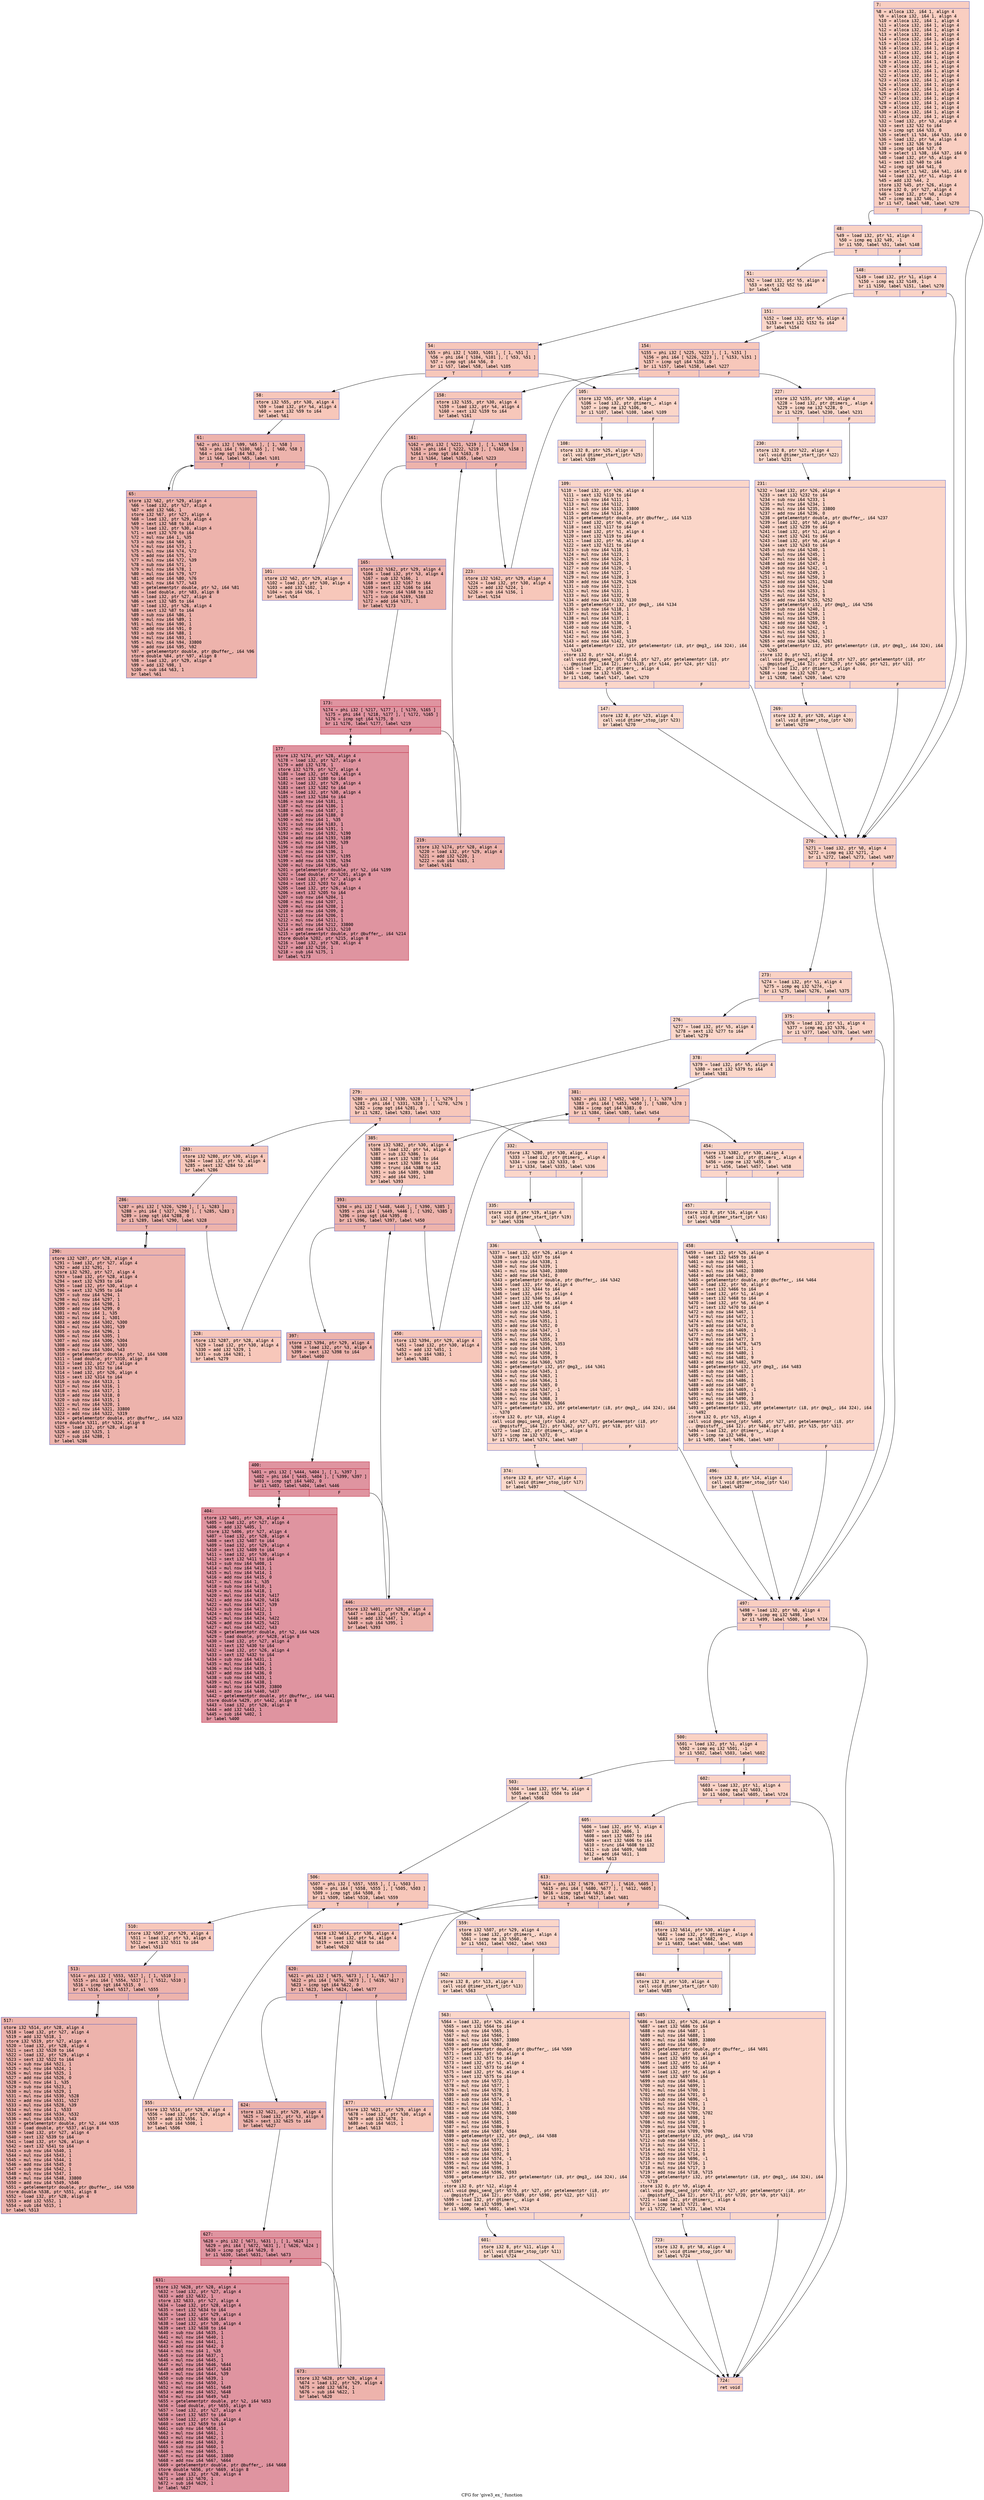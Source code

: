 digraph "CFG for 'give3_ex_' function" {
	label="CFG for 'give3_ex_' function";

	Node0x559626d701a0 [shape=record,color="#3d50c3ff", style=filled, fillcolor="#f2907270" fontname="Courier",label="{7:\l|  %8 = alloca i32, i64 1, align 4\l  %9 = alloca i32, i64 1, align 4\l  %10 = alloca i32, i64 1, align 4\l  %11 = alloca i32, i64 1, align 4\l  %12 = alloca i32, i64 1, align 4\l  %13 = alloca i32, i64 1, align 4\l  %14 = alloca i32, i64 1, align 4\l  %15 = alloca i32, i64 1, align 4\l  %16 = alloca i32, i64 1, align 4\l  %17 = alloca i32, i64 1, align 4\l  %18 = alloca i32, i64 1, align 4\l  %19 = alloca i32, i64 1, align 4\l  %20 = alloca i32, i64 1, align 4\l  %21 = alloca i32, i64 1, align 4\l  %22 = alloca i32, i64 1, align 4\l  %23 = alloca i32, i64 1, align 4\l  %24 = alloca i32, i64 1, align 4\l  %25 = alloca i32, i64 1, align 4\l  %26 = alloca i32, i64 1, align 4\l  %27 = alloca i32, i64 1, align 4\l  %28 = alloca i32, i64 1, align 4\l  %29 = alloca i32, i64 1, align 4\l  %30 = alloca i32, i64 1, align 4\l  %31 = alloca i32, i64 1, align 4\l  %32 = load i32, ptr %3, align 4\l  %33 = sext i32 %32 to i64\l  %34 = icmp sgt i64 %33, 0\l  %35 = select i1 %34, i64 %33, i64 0\l  %36 = load i32, ptr %4, align 4\l  %37 = sext i32 %36 to i64\l  %38 = icmp sgt i64 %37, 0\l  %39 = select i1 %38, i64 %37, i64 0\l  %40 = load i32, ptr %5, align 4\l  %41 = sext i32 %40 to i64\l  %42 = icmp sgt i64 %41, 0\l  %43 = select i1 %42, i64 %41, i64 0\l  %44 = load i32, ptr %1, align 4\l  %45 = add i32 %44, 2\l  store i32 %45, ptr %26, align 4\l  store i32 0, ptr %27, align 4\l  %46 = load i32, ptr %0, align 4\l  %47 = icmp eq i32 %46, 1\l  br i1 %47, label %48, label %270\l|{<s0>T|<s1>F}}"];
	Node0x559626d701a0:s0 -> Node0x559626d72170[tooltip="7 -> 48\nProbability 50.00%" ];
	Node0x559626d701a0:s1 -> Node0x559626d721c0[tooltip="7 -> 270\nProbability 50.00%" ];
	Node0x559626d72170 [shape=record,color="#3d50c3ff", style=filled, fillcolor="#f4987a70" fontname="Courier",label="{48:\l|  %49 = load i32, ptr %1, align 4\l  %50 = icmp eq i32 %49, -1\l  br i1 %50, label %51, label %148\l|{<s0>T|<s1>F}}"];
	Node0x559626d72170:s0 -> Node0x559626d723d0[tooltip="48 -> 51\nProbability 37.50%" ];
	Node0x559626d72170:s1 -> Node0x559626d72420[tooltip="48 -> 148\nProbability 62.50%" ];
	Node0x559626d723d0 [shape=record,color="#3d50c3ff", style=filled, fillcolor="#f6a38570" fontname="Courier",label="{51:\l|  %52 = load i32, ptr %5, align 4\l  %53 = sext i32 %52 to i64\l  br label %54\l}"];
	Node0x559626d723d0 -> Node0x559626d72610[tooltip="51 -> 54\nProbability 100.00%" ];
	Node0x559626d72610 [shape=record,color="#3d50c3ff", style=filled, fillcolor="#ec7f6370" fontname="Courier",label="{54:\l|  %55 = phi i32 [ %103, %101 ], [ 1, %51 ]\l  %56 = phi i64 [ %104, %101 ], [ %53, %51 ]\l  %57 = icmp sgt i64 %56, 0\l  br i1 %57, label %58, label %105\l|{<s0>T|<s1>F}}"];
	Node0x559626d72610:s0 -> Node0x559626d728d0[tooltip="54 -> 58\nProbability 96.88%" ];
	Node0x559626d72610:s1 -> Node0x559626d72920[tooltip="54 -> 105\nProbability 3.12%" ];
	Node0x559626d728d0 [shape=record,color="#3d50c3ff", style=filled, fillcolor="#ec7f6370" fontname="Courier",label="{58:\l|  store i32 %55, ptr %30, align 4\l  %59 = load i32, ptr %4, align 4\l  %60 = sext i32 %59 to i64\l  br label %61\l}"];
	Node0x559626d728d0 -> Node0x559626d72bb0[tooltip="58 -> 61\nProbability 100.00%" ];
	Node0x559626d72bb0 [shape=record,color="#3d50c3ff", style=filled, fillcolor="#d6524470" fontname="Courier",label="{61:\l|  %62 = phi i32 [ %99, %65 ], [ 1, %58 ]\l  %63 = phi i64 [ %100, %65 ], [ %60, %58 ]\l  %64 = icmp sgt i64 %63, 0\l  br i1 %64, label %65, label %101\l|{<s0>T|<s1>F}}"];
	Node0x559626d72bb0:s0 -> Node0x559626d72c70[tooltip="61 -> 65\nProbability 96.88%" ];
	Node0x559626d72bb0:s1 -> Node0x559626d726d0[tooltip="61 -> 101\nProbability 3.12%" ];
	Node0x559626d72c70 [shape=record,color="#3d50c3ff", style=filled, fillcolor="#d6524470" fontname="Courier",label="{65:\l|  store i32 %62, ptr %29, align 4\l  %66 = load i32, ptr %27, align 4\l  %67 = add i32 %66, 1\l  store i32 %67, ptr %27, align 4\l  %68 = load i32, ptr %29, align 4\l  %69 = sext i32 %68 to i64\l  %70 = load i32, ptr %30, align 4\l  %71 = sext i32 %70 to i64\l  %72 = mul nsw i64 1, %35\l  %73 = sub nsw i64 %69, 1\l  %74 = mul nsw i64 %73, 1\l  %75 = mul nsw i64 %74, %72\l  %76 = add nsw i64 %75, 1\l  %77 = mul nsw i64 %72, %39\l  %78 = sub nsw i64 %71, 1\l  %79 = mul nsw i64 %78, 1\l  %80 = mul nsw i64 %79, %77\l  %81 = add nsw i64 %80, %76\l  %82 = mul nsw i64 %77, %43\l  %83 = getelementptr double, ptr %2, i64 %81\l  %84 = load double, ptr %83, align 8\l  %85 = load i32, ptr %27, align 4\l  %86 = sext i32 %85 to i64\l  %87 = load i32, ptr %26, align 4\l  %88 = sext i32 %87 to i64\l  %89 = sub nsw i64 %86, 1\l  %90 = mul nsw i64 %89, 1\l  %91 = mul nsw i64 %90, 1\l  %92 = add nsw i64 %91, 0\l  %93 = sub nsw i64 %88, 1\l  %94 = mul nsw i64 %93, 1\l  %95 = mul nsw i64 %94, 33800\l  %96 = add nsw i64 %95, %92\l  %97 = getelementptr double, ptr @buffer_, i64 %96\l  store double %84, ptr %97, align 8\l  %98 = load i32, ptr %29, align 4\l  %99 = add i32 %98, 1\l  %100 = sub i64 %63, 1\l  br label %61\l}"];
	Node0x559626d72c70 -> Node0x559626d72bb0[tooltip="65 -> 61\nProbability 100.00%" ];
	Node0x559626d726d0 [shape=record,color="#3d50c3ff", style=filled, fillcolor="#ec7f6370" fontname="Courier",label="{101:\l|  store i32 %62, ptr %29, align 4\l  %102 = load i32, ptr %30, align 4\l  %103 = add i32 %102, 1\l  %104 = sub i64 %56, 1\l  br label %54\l}"];
	Node0x559626d726d0 -> Node0x559626d72610[tooltip="101 -> 54\nProbability 100.00%" ];
	Node0x559626d72920 [shape=record,color="#3d50c3ff", style=filled, fillcolor="#f6a38570" fontname="Courier",label="{105:\l|  store i32 %55, ptr %30, align 4\l  %106 = load i32, ptr @timers_, align 4\l  %107 = icmp ne i32 %106, 0\l  br i1 %107, label %108, label %109\l|{<s0>T|<s1>F}}"];
	Node0x559626d72920:s0 -> Node0x559626d72110[tooltip="105 -> 108\nProbability 62.50%" ];
	Node0x559626d72920:s1 -> Node0x559626d75880[tooltip="105 -> 109\nProbability 37.50%" ];
	Node0x559626d72110 [shape=record,color="#3d50c3ff", style=filled, fillcolor="#f7a88970" fontname="Courier",label="{108:\l|  store i32 8, ptr %25, align 4\l  call void @timer_start_(ptr %25)\l  br label %109\l}"];
	Node0x559626d72110 -> Node0x559626d75880[tooltip="108 -> 109\nProbability 100.00%" ];
	Node0x559626d75880 [shape=record,color="#3d50c3ff", style=filled, fillcolor="#f6a38570" fontname="Courier",label="{109:\l|  %110 = load i32, ptr %26, align 4\l  %111 = sext i32 %110 to i64\l  %112 = sub nsw i64 %111, 1\l  %113 = mul nsw i64 %112, 1\l  %114 = mul nsw i64 %113, 33800\l  %115 = add nsw i64 %114, 0\l  %116 = getelementptr double, ptr @buffer_, i64 %115\l  %117 = load i32, ptr %0, align 4\l  %118 = sext i32 %117 to i64\l  %119 = load i32, ptr %1, align 4\l  %120 = sext i32 %119 to i64\l  %121 = load i32, ptr %6, align 4\l  %122 = sext i32 %121 to i64\l  %123 = sub nsw i64 %118, 1\l  %124 = mul nsw i64 %123, 1\l  %125 = mul nsw i64 %124, 1\l  %126 = add nsw i64 %125, 0\l  %127 = sub nsw i64 %120, -1\l  %128 = mul nsw i64 %127, 1\l  %129 = mul nsw i64 %128, 3\l  %130 = add nsw i64 %129, %126\l  %131 = sub nsw i64 %122, 1\l  %132 = mul nsw i64 %131, 1\l  %133 = mul nsw i64 %132, 9\l  %134 = add nsw i64 %133, %130\l  %135 = getelementptr i32, ptr @mg3_, i64 %134\l  %136 = sub nsw i64 %118, 1\l  %137 = mul nsw i64 %136, 1\l  %138 = mul nsw i64 %137, 1\l  %139 = add nsw i64 %138, 0\l  %140 = sub nsw i64 %120, -1\l  %141 = mul nsw i64 %140, 1\l  %142 = mul nsw i64 %141, 3\l  %143 = add nsw i64 %142, %139\l  %144 = getelementptr i32, ptr getelementptr (i8, ptr @mg3_, i64 324), i64\l... %143\l  store i32 0, ptr %24, align 4\l  call void @mpi_send_(ptr %116, ptr %27, ptr getelementptr (i8, ptr\l... @mpistuff_, i64 12), ptr %135, ptr %144, ptr %24, ptr %31)\l  %145 = load i32, ptr @timers_, align 4\l  %146 = icmp ne i32 %145, 0\l  br i1 %146, label %147, label %270\l|{<s0>T|<s1>F}}"];
	Node0x559626d75880:s0 -> Node0x559626d77200[tooltip="109 -> 147\nProbability 62.50%" ];
	Node0x559626d75880:s1 -> Node0x559626d721c0[tooltip="109 -> 270\nProbability 37.50%" ];
	Node0x559626d77200 [shape=record,color="#3d50c3ff", style=filled, fillcolor="#f7a88970" fontname="Courier",label="{147:\l|  store i32 8, ptr %23, align 4\l  call void @timer_stop_(ptr %23)\l  br label %270\l}"];
	Node0x559626d77200 -> Node0x559626d721c0[tooltip="147 -> 270\nProbability 100.00%" ];
	Node0x559626d72420 [shape=record,color="#3d50c3ff", style=filled, fillcolor="#f59c7d70" fontname="Courier",label="{148:\l|  %149 = load i32, ptr %1, align 4\l  %150 = icmp eq i32 %149, 1\l  br i1 %150, label %151, label %270\l|{<s0>T|<s1>F}}"];
	Node0x559626d72420:s0 -> Node0x559626d77610[tooltip="148 -> 151\nProbability 50.00%" ];
	Node0x559626d72420:s1 -> Node0x559626d721c0[tooltip="148 -> 270\nProbability 50.00%" ];
	Node0x559626d77610 [shape=record,color="#3d50c3ff", style=filled, fillcolor="#f6a38570" fontname="Courier",label="{151:\l|  %152 = load i32, ptr %5, align 4\l  %153 = sext i32 %152 to i64\l  br label %154\l}"];
	Node0x559626d77610 -> Node0x559626d77800[tooltip="151 -> 154\nProbability 100.00%" ];
	Node0x559626d77800 [shape=record,color="#3d50c3ff", style=filled, fillcolor="#ec7f6370" fontname="Courier",label="{154:\l|  %155 = phi i32 [ %225, %223 ], [ 1, %151 ]\l  %156 = phi i64 [ %226, %223 ], [ %153, %151 ]\l  %157 = icmp sgt i64 %156, 0\l  br i1 %157, label %158, label %227\l|{<s0>T|<s1>F}}"];
	Node0x559626d77800:s0 -> Node0x559626d77b20[tooltip="154 -> 158\nProbability 96.88%" ];
	Node0x559626d77800:s1 -> Node0x559626d77b70[tooltip="154 -> 227\nProbability 3.12%" ];
	Node0x559626d77b20 [shape=record,color="#3d50c3ff", style=filled, fillcolor="#ec7f6370" fontname="Courier",label="{158:\l|  store i32 %155, ptr %30, align 4\l  %159 = load i32, ptr %4, align 4\l  %160 = sext i32 %159 to i64\l  br label %161\l}"];
	Node0x559626d77b20 -> Node0x559626d77e00[tooltip="158 -> 161\nProbability 100.00%" ];
	Node0x559626d77e00 [shape=record,color="#3d50c3ff", style=filled, fillcolor="#d6524470" fontname="Courier",label="{161:\l|  %162 = phi i32 [ %221, %219 ], [ 1, %158 ]\l  %163 = phi i64 [ %222, %219 ], [ %160, %158 ]\l  %164 = icmp sgt i64 %163, 0\l  br i1 %164, label %165, label %223\l|{<s0>T|<s1>F}}"];
	Node0x559626d77e00:s0 -> Node0x559626d78120[tooltip="161 -> 165\nProbability 96.88%" ];
	Node0x559626d77e00:s1 -> Node0x559626d778c0[tooltip="161 -> 223\nProbability 3.12%" ];
	Node0x559626d78120 [shape=record,color="#3d50c3ff", style=filled, fillcolor="#d6524470" fontname="Courier",label="{165:\l|  store i32 %162, ptr %29, align 4\l  %166 = load i32, ptr %3, align 4\l  %167 = sub i32 %166, 1\l  %168 = sext i32 %167 to i64\l  %169 = sext i32 %166 to i64\l  %170 = trunc i64 %168 to i32\l  %171 = sub i64 %169, %168\l  %172 = add i64 %171, 1\l  br label %173\l}"];
	Node0x559626d78120 -> Node0x559626d78640[tooltip="165 -> 173\nProbability 100.00%" ];
	Node0x559626d78640 [shape=record,color="#b70d28ff", style=filled, fillcolor="#b70d2870" fontname="Courier",label="{173:\l|  %174 = phi i32 [ %217, %177 ], [ %170, %165 ]\l  %175 = phi i64 [ %218, %177 ], [ %172, %165 ]\l  %176 = icmp sgt i64 %175, 0\l  br i1 %176, label %177, label %219\l|{<s0>T|<s1>F}}"];
	Node0x559626d78640:s0 -> Node0x559626d78730[tooltip="173 -> 177\nProbability 96.88%" ];
	Node0x559626d78640:s1 -> Node0x559626d77ec0[tooltip="173 -> 219\nProbability 3.12%" ];
	Node0x559626d78730 [shape=record,color="#b70d28ff", style=filled, fillcolor="#b70d2870" fontname="Courier",label="{177:\l|  store i32 %174, ptr %28, align 4\l  %178 = load i32, ptr %27, align 4\l  %179 = add i32 %178, 1\l  store i32 %179, ptr %27, align 4\l  %180 = load i32, ptr %28, align 4\l  %181 = sext i32 %180 to i64\l  %182 = load i32, ptr %29, align 4\l  %183 = sext i32 %182 to i64\l  %184 = load i32, ptr %30, align 4\l  %185 = sext i32 %184 to i64\l  %186 = sub nsw i64 %181, 1\l  %187 = mul nsw i64 %186, 1\l  %188 = mul nsw i64 %187, 1\l  %189 = add nsw i64 %188, 0\l  %190 = mul nsw i64 1, %35\l  %191 = sub nsw i64 %183, 1\l  %192 = mul nsw i64 %191, 1\l  %193 = mul nsw i64 %192, %190\l  %194 = add nsw i64 %193, %189\l  %195 = mul nsw i64 %190, %39\l  %196 = sub nsw i64 %185, 1\l  %197 = mul nsw i64 %196, 1\l  %198 = mul nsw i64 %197, %195\l  %199 = add nsw i64 %198, %194\l  %200 = mul nsw i64 %195, %43\l  %201 = getelementptr double, ptr %2, i64 %199\l  %202 = load double, ptr %201, align 8\l  %203 = load i32, ptr %27, align 4\l  %204 = sext i32 %203 to i64\l  %205 = load i32, ptr %26, align 4\l  %206 = sext i32 %205 to i64\l  %207 = sub nsw i64 %204, 1\l  %208 = mul nsw i64 %207, 1\l  %209 = mul nsw i64 %208, 1\l  %210 = add nsw i64 %209, 0\l  %211 = sub nsw i64 %206, 1\l  %212 = mul nsw i64 %211, 1\l  %213 = mul nsw i64 %212, 33800\l  %214 = add nsw i64 %213, %210\l  %215 = getelementptr double, ptr @buffer_, i64 %214\l  store double %202, ptr %215, align 8\l  %216 = load i32, ptr %28, align 4\l  %217 = add i32 %216, 1\l  %218 = sub i64 %175, 1\l  br label %173\l}"];
	Node0x559626d78730 -> Node0x559626d78640[tooltip="177 -> 173\nProbability 100.00%" ];
	Node0x559626d77ec0 [shape=record,color="#3d50c3ff", style=filled, fillcolor="#d6524470" fontname="Courier",label="{219:\l|  store i32 %174, ptr %28, align 4\l  %220 = load i32, ptr %29, align 4\l  %221 = add i32 %220, 1\l  %222 = sub i64 %163, 1\l  br label %161\l}"];
	Node0x559626d77ec0 -> Node0x559626d77e00[tooltip="219 -> 161\nProbability 100.00%" ];
	Node0x559626d778c0 [shape=record,color="#3d50c3ff", style=filled, fillcolor="#ec7f6370" fontname="Courier",label="{223:\l|  store i32 %162, ptr %29, align 4\l  %224 = load i32, ptr %30, align 4\l  %225 = add i32 %224, 1\l  %226 = sub i64 %156, 1\l  br label %154\l}"];
	Node0x559626d778c0 -> Node0x559626d77800[tooltip="223 -> 154\nProbability 100.00%" ];
	Node0x559626d77b70 [shape=record,color="#3d50c3ff", style=filled, fillcolor="#f6a38570" fontname="Courier",label="{227:\l|  store i32 %155, ptr %30, align 4\l  %228 = load i32, ptr @timers_, align 4\l  %229 = icmp ne i32 %228, 0\l  br i1 %229, label %230, label %231\l|{<s0>T|<s1>F}}"];
	Node0x559626d77b70:s0 -> Node0x559626d7ba10[tooltip="227 -> 230\nProbability 62.50%" ];
	Node0x559626d77b70:s1 -> Node0x559626d7ba60[tooltip="227 -> 231\nProbability 37.50%" ];
	Node0x559626d7ba10 [shape=record,color="#3d50c3ff", style=filled, fillcolor="#f7ac8e70" fontname="Courier",label="{230:\l|  store i32 8, ptr %22, align 4\l  call void @timer_start_(ptr %22)\l  br label %231\l}"];
	Node0x559626d7ba10 -> Node0x559626d7ba60[tooltip="230 -> 231\nProbability 100.00%" ];
	Node0x559626d7ba60 [shape=record,color="#3d50c3ff", style=filled, fillcolor="#f6a38570" fontname="Courier",label="{231:\l|  %232 = load i32, ptr %26, align 4\l  %233 = sext i32 %232 to i64\l  %234 = sub nsw i64 %233, 1\l  %235 = mul nsw i64 %234, 1\l  %236 = mul nsw i64 %235, 33800\l  %237 = add nsw i64 %236, 0\l  %238 = getelementptr double, ptr @buffer_, i64 %237\l  %239 = load i32, ptr %0, align 4\l  %240 = sext i32 %239 to i64\l  %241 = load i32, ptr %1, align 4\l  %242 = sext i32 %241 to i64\l  %243 = load i32, ptr %6, align 4\l  %244 = sext i32 %243 to i64\l  %245 = sub nsw i64 %240, 1\l  %246 = mul nsw i64 %245, 1\l  %247 = mul nsw i64 %246, 1\l  %248 = add nsw i64 %247, 0\l  %249 = sub nsw i64 %242, -1\l  %250 = mul nsw i64 %249, 1\l  %251 = mul nsw i64 %250, 3\l  %252 = add nsw i64 %251, %248\l  %253 = sub nsw i64 %244, 1\l  %254 = mul nsw i64 %253, 1\l  %255 = mul nsw i64 %254, 9\l  %256 = add nsw i64 %255, %252\l  %257 = getelementptr i32, ptr @mg3_, i64 %256\l  %258 = sub nsw i64 %240, 1\l  %259 = mul nsw i64 %258, 1\l  %260 = mul nsw i64 %259, 1\l  %261 = add nsw i64 %260, 0\l  %262 = sub nsw i64 %242, -1\l  %263 = mul nsw i64 %262, 1\l  %264 = mul nsw i64 %263, 3\l  %265 = add nsw i64 %264, %261\l  %266 = getelementptr i32, ptr getelementptr (i8, ptr @mg3_, i64 324), i64\l... %265\l  store i32 0, ptr %21, align 4\l  call void @mpi_send_(ptr %238, ptr %27, ptr getelementptr (i8, ptr\l... @mpistuff_, i64 12), ptr %257, ptr %266, ptr %21, ptr %31)\l  %267 = load i32, ptr @timers_, align 4\l  %268 = icmp ne i32 %267, 0\l  br i1 %268, label %269, label %270\l|{<s0>T|<s1>F}}"];
	Node0x559626d7ba60:s0 -> Node0x559626d7d3e0[tooltip="231 -> 269\nProbability 62.50%" ];
	Node0x559626d7ba60:s1 -> Node0x559626d721c0[tooltip="231 -> 270\nProbability 37.50%" ];
	Node0x559626d7d3e0 [shape=record,color="#3d50c3ff", style=filled, fillcolor="#f7ac8e70" fontname="Courier",label="{269:\l|  store i32 8, ptr %20, align 4\l  call void @timer_stop_(ptr %20)\l  br label %270\l}"];
	Node0x559626d7d3e0 -> Node0x559626d721c0[tooltip="269 -> 270\nProbability 100.00%" ];
	Node0x559626d721c0 [shape=record,color="#3d50c3ff", style=filled, fillcolor="#f2907270" fontname="Courier",label="{270:\l|  %271 = load i32, ptr %0, align 4\l  %272 = icmp eq i32 %271, 2\l  br i1 %272, label %273, label %497\l|{<s0>T|<s1>F}}"];
	Node0x559626d721c0:s0 -> Node0x559626d7d7f0[tooltip="270 -> 273\nProbability 50.00%" ];
	Node0x559626d721c0:s1 -> Node0x559626d7d840[tooltip="270 -> 497\nProbability 50.00%" ];
	Node0x559626d7d7f0 [shape=record,color="#3d50c3ff", style=filled, fillcolor="#f4987a70" fontname="Courier",label="{273:\l|  %274 = load i32, ptr %1, align 4\l  %275 = icmp eq i32 %274, -1\l  br i1 %275, label %276, label %375\l|{<s0>T|<s1>F}}"];
	Node0x559626d7d7f0:s0 -> Node0x559626d7da50[tooltip="273 -> 276\nProbability 37.50%" ];
	Node0x559626d7d7f0:s1 -> Node0x559626d7daa0[tooltip="273 -> 375\nProbability 62.50%" ];
	Node0x559626d7da50 [shape=record,color="#3d50c3ff", style=filled, fillcolor="#f6a38570" fontname="Courier",label="{276:\l|  %277 = load i32, ptr %5, align 4\l  %278 = sext i32 %277 to i64\l  br label %279\l}"];
	Node0x559626d7da50 -> Node0x559626d7dc90[tooltip="276 -> 279\nProbability 100.00%" ];
	Node0x559626d7dc90 [shape=record,color="#3d50c3ff", style=filled, fillcolor="#ec7f6370" fontname="Courier",label="{279:\l|  %280 = phi i32 [ %330, %328 ], [ 1, %276 ]\l  %281 = phi i64 [ %331, %328 ], [ %278, %276 ]\l  %282 = icmp sgt i64 %281, 0\l  br i1 %282, label %283, label %332\l|{<s0>T|<s1>F}}"];
	Node0x559626d7dc90:s0 -> Node0x559626d7dfb0[tooltip="279 -> 283\nProbability 96.88%" ];
	Node0x559626d7dc90:s1 -> Node0x559626d7e000[tooltip="279 -> 332\nProbability 3.12%" ];
	Node0x559626d7dfb0 [shape=record,color="#3d50c3ff", style=filled, fillcolor="#ec7f6370" fontname="Courier",label="{283:\l|  store i32 %280, ptr %30, align 4\l  %284 = load i32, ptr %3, align 4\l  %285 = sext i32 %284 to i64\l  br label %286\l}"];
	Node0x559626d7dfb0 -> Node0x559626d7e290[tooltip="283 -> 286\nProbability 100.00%" ];
	Node0x559626d7e290 [shape=record,color="#3d50c3ff", style=filled, fillcolor="#d6524470" fontname="Courier",label="{286:\l|  %287 = phi i32 [ %326, %290 ], [ 1, %283 ]\l  %288 = phi i64 [ %327, %290 ], [ %285, %283 ]\l  %289 = icmp sgt i64 %288, 0\l  br i1 %289, label %290, label %328\l|{<s0>T|<s1>F}}"];
	Node0x559626d7e290:s0 -> Node0x559626d7e350[tooltip="286 -> 290\nProbability 96.88%" ];
	Node0x559626d7e290:s1 -> Node0x559626d7dd50[tooltip="286 -> 328\nProbability 3.12%" ];
	Node0x559626d7e350 [shape=record,color="#3d50c3ff", style=filled, fillcolor="#d6524470" fontname="Courier",label="{290:\l|  store i32 %287, ptr %28, align 4\l  %291 = load i32, ptr %27, align 4\l  %292 = add i32 %291, 1\l  store i32 %292, ptr %27, align 4\l  %293 = load i32, ptr %28, align 4\l  %294 = sext i32 %293 to i64\l  %295 = load i32, ptr %30, align 4\l  %296 = sext i32 %295 to i64\l  %297 = sub nsw i64 %294, 1\l  %298 = mul nsw i64 %297, 1\l  %299 = mul nsw i64 %298, 1\l  %300 = add nsw i64 %299, 0\l  %301 = mul nsw i64 1, %35\l  %302 = mul nsw i64 1, %301\l  %303 = add nsw i64 %302, %300\l  %304 = mul nsw i64 %301, %39\l  %305 = sub nsw i64 %296, 1\l  %306 = mul nsw i64 %305, 1\l  %307 = mul nsw i64 %306, %304\l  %308 = add nsw i64 %307, %303\l  %309 = mul nsw i64 %304, %43\l  %310 = getelementptr double, ptr %2, i64 %308\l  %311 = load double, ptr %310, align 8\l  %312 = load i32, ptr %27, align 4\l  %313 = sext i32 %312 to i64\l  %314 = load i32, ptr %26, align 4\l  %315 = sext i32 %314 to i64\l  %316 = sub nsw i64 %313, 1\l  %317 = mul nsw i64 %316, 1\l  %318 = mul nsw i64 %317, 1\l  %319 = add nsw i64 %318, 0\l  %320 = sub nsw i64 %315, 1\l  %321 = mul nsw i64 %320, 1\l  %322 = mul nsw i64 %321, 33800\l  %323 = add nsw i64 %322, %319\l  %324 = getelementptr double, ptr @buffer_, i64 %323\l  store double %311, ptr %324, align 8\l  %325 = load i32, ptr %28, align 4\l  %326 = add i32 %325, 1\l  %327 = sub i64 %288, 1\l  br label %286\l}"];
	Node0x559626d7e350 -> Node0x559626d7e290[tooltip="290 -> 286\nProbability 100.00%" ];
	Node0x559626d7dd50 [shape=record,color="#3d50c3ff", style=filled, fillcolor="#ec7f6370" fontname="Courier",label="{328:\l|  store i32 %287, ptr %28, align 4\l  %329 = load i32, ptr %30, align 4\l  %330 = add i32 %329, 1\l  %331 = sub i64 %281, 1\l  br label %279\l}"];
	Node0x559626d7dd50 -> Node0x559626d7dc90[tooltip="328 -> 279\nProbability 100.00%" ];
	Node0x559626d7e000 [shape=record,color="#3d50c3ff", style=filled, fillcolor="#f6a38570" fontname="Courier",label="{332:\l|  store i32 %280, ptr %30, align 4\l  %333 = load i32, ptr @timers_, align 4\l  %334 = icmp ne i32 %333, 0\l  br i1 %334, label %335, label %336\l|{<s0>T|<s1>F}}"];
	Node0x559626d7e000:s0 -> Node0x559626d80110[tooltip="332 -> 335\nProbability 62.50%" ];
	Node0x559626d7e000:s1 -> Node0x559626d80160[tooltip="332 -> 336\nProbability 37.50%" ];
	Node0x559626d80110 [shape=record,color="#3d50c3ff", style=filled, fillcolor="#f7a88970" fontname="Courier",label="{335:\l|  store i32 8, ptr %19, align 4\l  call void @timer_start_(ptr %19)\l  br label %336\l}"];
	Node0x559626d80110 -> Node0x559626d80160[tooltip="335 -> 336\nProbability 100.00%" ];
	Node0x559626d80160 [shape=record,color="#3d50c3ff", style=filled, fillcolor="#f6a38570" fontname="Courier",label="{336:\l|  %337 = load i32, ptr %26, align 4\l  %338 = sext i32 %337 to i64\l  %339 = sub nsw i64 %338, 1\l  %340 = mul nsw i64 %339, 1\l  %341 = mul nsw i64 %340, 33800\l  %342 = add nsw i64 %341, 0\l  %343 = getelementptr double, ptr @buffer_, i64 %342\l  %344 = load i32, ptr %0, align 4\l  %345 = sext i32 %344 to i64\l  %346 = load i32, ptr %1, align 4\l  %347 = sext i32 %346 to i64\l  %348 = load i32, ptr %6, align 4\l  %349 = sext i32 %348 to i64\l  %350 = sub nsw i64 %345, 1\l  %351 = mul nsw i64 %350, 1\l  %352 = mul nsw i64 %351, 1\l  %353 = add nsw i64 %352, 0\l  %354 = sub nsw i64 %347, -1\l  %355 = mul nsw i64 %354, 1\l  %356 = mul nsw i64 %355, 3\l  %357 = add nsw i64 %356, %353\l  %358 = sub nsw i64 %349, 1\l  %359 = mul nsw i64 %358, 1\l  %360 = mul nsw i64 %359, 9\l  %361 = add nsw i64 %360, %357\l  %362 = getelementptr i32, ptr @mg3_, i64 %361\l  %363 = sub nsw i64 %345, 1\l  %364 = mul nsw i64 %363, 1\l  %365 = mul nsw i64 %364, 1\l  %366 = add nsw i64 %365, 0\l  %367 = sub nsw i64 %347, -1\l  %368 = mul nsw i64 %367, 1\l  %369 = mul nsw i64 %368, 3\l  %370 = add nsw i64 %369, %366\l  %371 = getelementptr i32, ptr getelementptr (i8, ptr @mg3_, i64 324), i64\l... %370\l  store i32 0, ptr %18, align 4\l  call void @mpi_send_(ptr %343, ptr %27, ptr getelementptr (i8, ptr\l... @mpistuff_, i64 12), ptr %362, ptr %371, ptr %18, ptr %31)\l  %372 = load i32, ptr @timers_, align 4\l  %373 = icmp ne i32 %372, 0\l  br i1 %373, label %374, label %497\l|{<s0>T|<s1>F}}"];
	Node0x559626d80160:s0 -> Node0x559626d81ae0[tooltip="336 -> 374\nProbability 62.50%" ];
	Node0x559626d80160:s1 -> Node0x559626d7d840[tooltip="336 -> 497\nProbability 37.50%" ];
	Node0x559626d81ae0 [shape=record,color="#3d50c3ff", style=filled, fillcolor="#f7a88970" fontname="Courier",label="{374:\l|  store i32 8, ptr %17, align 4\l  call void @timer_stop_(ptr %17)\l  br label %497\l}"];
	Node0x559626d81ae0 -> Node0x559626d7d840[tooltip="374 -> 497\nProbability 100.00%" ];
	Node0x559626d7daa0 [shape=record,color="#3d50c3ff", style=filled, fillcolor="#f59c7d70" fontname="Courier",label="{375:\l|  %376 = load i32, ptr %1, align 4\l  %377 = icmp eq i32 %376, 1\l  br i1 %377, label %378, label %497\l|{<s0>T|<s1>F}}"];
	Node0x559626d7daa0:s0 -> Node0x559626d81ef0[tooltip="375 -> 378\nProbability 50.00%" ];
	Node0x559626d7daa0:s1 -> Node0x559626d7d840[tooltip="375 -> 497\nProbability 50.00%" ];
	Node0x559626d81ef0 [shape=record,color="#3d50c3ff", style=filled, fillcolor="#f6a38570" fontname="Courier",label="{378:\l|  %379 = load i32, ptr %5, align 4\l  %380 = sext i32 %379 to i64\l  br label %381\l}"];
	Node0x559626d81ef0 -> Node0x559626d820e0[tooltip="378 -> 381\nProbability 100.00%" ];
	Node0x559626d820e0 [shape=record,color="#3d50c3ff", style=filled, fillcolor="#ec7f6370" fontname="Courier",label="{381:\l|  %382 = phi i32 [ %452, %450 ], [ 1, %378 ]\l  %383 = phi i64 [ %453, %450 ], [ %380, %378 ]\l  %384 = icmp sgt i64 %383, 0\l  br i1 %384, label %385, label %454\l|{<s0>T|<s1>F}}"];
	Node0x559626d820e0:s0 -> Node0x559626d79380[tooltip="381 -> 385\nProbability 96.88%" ];
	Node0x559626d820e0:s1 -> Node0x559626d793d0[tooltip="381 -> 454\nProbability 3.12%" ];
	Node0x559626d79380 [shape=record,color="#3d50c3ff", style=filled, fillcolor="#ec7f6370" fontname="Courier",label="{385:\l|  store i32 %382, ptr %30, align 4\l  %386 = load i32, ptr %4, align 4\l  %387 = sub i32 %386, 1\l  %388 = sext i32 %387 to i64\l  %389 = sext i32 %386 to i64\l  %390 = trunc i64 %388 to i32\l  %391 = sub i64 %389, %388\l  %392 = add i64 %391, 1\l  br label %393\l}"];
	Node0x559626d79380 -> Node0x559626d798f0[tooltip="385 -> 393\nProbability 100.00%" ];
	Node0x559626d798f0 [shape=record,color="#3d50c3ff", style=filled, fillcolor="#d6524470" fontname="Courier",label="{393:\l|  %394 = phi i32 [ %448, %446 ], [ %390, %385 ]\l  %395 = phi i64 [ %449, %446 ], [ %392, %385 ]\l  %396 = icmp sgt i64 %395, 0\l  br i1 %396, label %397, label %450\l|{<s0>T|<s1>F}}"];
	Node0x559626d798f0:s0 -> Node0x559626d79c10[tooltip="393 -> 397\nProbability 96.88%" ];
	Node0x559626d798f0:s1 -> Node0x559626d821a0[tooltip="393 -> 450\nProbability 3.12%" ];
	Node0x559626d79c10 [shape=record,color="#3d50c3ff", style=filled, fillcolor="#d6524470" fontname="Courier",label="{397:\l|  store i32 %394, ptr %29, align 4\l  %398 = load i32, ptr %3, align 4\l  %399 = sext i32 %398 to i64\l  br label %400\l}"];
	Node0x559626d79c10 -> Node0x559626d79ea0[tooltip="397 -> 400\nProbability 100.00%" ];
	Node0x559626d79ea0 [shape=record,color="#b70d28ff", style=filled, fillcolor="#b70d2870" fontname="Courier",label="{400:\l|  %401 = phi i32 [ %444, %404 ], [ 1, %397 ]\l  %402 = phi i64 [ %445, %404 ], [ %399, %397 ]\l  %403 = icmp sgt i64 %402, 0\l  br i1 %403, label %404, label %446\l|{<s0>T|<s1>F}}"];
	Node0x559626d79ea0:s0 -> Node0x559626d79f60[tooltip="400 -> 404\nProbability 96.88%" ];
	Node0x559626d79ea0:s1 -> Node0x559626d799b0[tooltip="400 -> 446\nProbability 3.12%" ];
	Node0x559626d79f60 [shape=record,color="#b70d28ff", style=filled, fillcolor="#b70d2870" fontname="Courier",label="{404:\l|  store i32 %401, ptr %28, align 4\l  %405 = load i32, ptr %27, align 4\l  %406 = add i32 %405, 1\l  store i32 %406, ptr %27, align 4\l  %407 = load i32, ptr %28, align 4\l  %408 = sext i32 %407 to i64\l  %409 = load i32, ptr %29, align 4\l  %410 = sext i32 %409 to i64\l  %411 = load i32, ptr %30, align 4\l  %412 = sext i32 %411 to i64\l  %413 = sub nsw i64 %408, 1\l  %414 = mul nsw i64 %413, 1\l  %415 = mul nsw i64 %414, 1\l  %416 = add nsw i64 %415, 0\l  %417 = mul nsw i64 1, %35\l  %418 = sub nsw i64 %410, 1\l  %419 = mul nsw i64 %418, 1\l  %420 = mul nsw i64 %419, %417\l  %421 = add nsw i64 %420, %416\l  %422 = mul nsw i64 %417, %39\l  %423 = sub nsw i64 %412, 1\l  %424 = mul nsw i64 %423, 1\l  %425 = mul nsw i64 %424, %422\l  %426 = add nsw i64 %425, %421\l  %427 = mul nsw i64 %422, %43\l  %428 = getelementptr double, ptr %2, i64 %426\l  %429 = load double, ptr %428, align 8\l  %430 = load i32, ptr %27, align 4\l  %431 = sext i32 %430 to i64\l  %432 = load i32, ptr %26, align 4\l  %433 = sext i32 %432 to i64\l  %434 = sub nsw i64 %431, 1\l  %435 = mul nsw i64 %434, 1\l  %436 = mul nsw i64 %435, 1\l  %437 = add nsw i64 %436, 0\l  %438 = sub nsw i64 %433, 1\l  %439 = mul nsw i64 %438, 1\l  %440 = mul nsw i64 %439, 33800\l  %441 = add nsw i64 %440, %437\l  %442 = getelementptr double, ptr @buffer_, i64 %441\l  store double %429, ptr %442, align 8\l  %443 = load i32, ptr %28, align 4\l  %444 = add i32 %443, 1\l  %445 = sub i64 %402, 1\l  br label %400\l}"];
	Node0x559626d79f60 -> Node0x559626d79ea0[tooltip="404 -> 400\nProbability 100.00%" ];
	Node0x559626d799b0 [shape=record,color="#3d50c3ff", style=filled, fillcolor="#d6524470" fontname="Courier",label="{446:\l|  store i32 %401, ptr %28, align 4\l  %447 = load i32, ptr %29, align 4\l  %448 = add i32 %447, 1\l  %449 = sub i64 %395, 1\l  br label %393\l}"];
	Node0x559626d799b0 -> Node0x559626d798f0[tooltip="446 -> 393\nProbability 100.00%" ];
	Node0x559626d821a0 [shape=record,color="#3d50c3ff", style=filled, fillcolor="#ec7f6370" fontname="Courier",label="{450:\l|  store i32 %394, ptr %29, align 4\l  %451 = load i32, ptr %30, align 4\l  %452 = add i32 %451, 1\l  %453 = sub i64 %383, 1\l  br label %381\l}"];
	Node0x559626d821a0 -> Node0x559626d820e0[tooltip="450 -> 381\nProbability 100.00%" ];
	Node0x559626d793d0 [shape=record,color="#3d50c3ff", style=filled, fillcolor="#f6a38570" fontname="Courier",label="{454:\l|  store i32 %382, ptr %30, align 4\l  %455 = load i32, ptr @timers_, align 4\l  %456 = icmp ne i32 %455, 0\l  br i1 %456, label %457, label %458\l|{<s0>T|<s1>F}}"];
	Node0x559626d793d0:s0 -> Node0x559626d87260[tooltip="454 -> 457\nProbability 62.50%" ];
	Node0x559626d793d0:s1 -> Node0x559626d872b0[tooltip="454 -> 458\nProbability 37.50%" ];
	Node0x559626d87260 [shape=record,color="#3d50c3ff", style=filled, fillcolor="#f7ac8e70" fontname="Courier",label="{457:\l|  store i32 8, ptr %16, align 4\l  call void @timer_start_(ptr %16)\l  br label %458\l}"];
	Node0x559626d87260 -> Node0x559626d872b0[tooltip="457 -> 458\nProbability 100.00%" ];
	Node0x559626d872b0 [shape=record,color="#3d50c3ff", style=filled, fillcolor="#f6a38570" fontname="Courier",label="{458:\l|  %459 = load i32, ptr %26, align 4\l  %460 = sext i32 %459 to i64\l  %461 = sub nsw i64 %460, 1\l  %462 = mul nsw i64 %461, 1\l  %463 = mul nsw i64 %462, 33800\l  %464 = add nsw i64 %463, 0\l  %465 = getelementptr double, ptr @buffer_, i64 %464\l  %466 = load i32, ptr %0, align 4\l  %467 = sext i32 %466 to i64\l  %468 = load i32, ptr %1, align 4\l  %469 = sext i32 %468 to i64\l  %470 = load i32, ptr %6, align 4\l  %471 = sext i32 %470 to i64\l  %472 = sub nsw i64 %467, 1\l  %473 = mul nsw i64 %472, 1\l  %474 = mul nsw i64 %473, 1\l  %475 = add nsw i64 %474, 0\l  %476 = sub nsw i64 %469, -1\l  %477 = mul nsw i64 %476, 1\l  %478 = mul nsw i64 %477, 3\l  %479 = add nsw i64 %478, %475\l  %480 = sub nsw i64 %471, 1\l  %481 = mul nsw i64 %480, 1\l  %482 = mul nsw i64 %481, 9\l  %483 = add nsw i64 %482, %479\l  %484 = getelementptr i32, ptr @mg3_, i64 %483\l  %485 = sub nsw i64 %467, 1\l  %486 = mul nsw i64 %485, 1\l  %487 = mul nsw i64 %486, 1\l  %488 = add nsw i64 %487, 0\l  %489 = sub nsw i64 %469, -1\l  %490 = mul nsw i64 %489, 1\l  %491 = mul nsw i64 %490, 3\l  %492 = add nsw i64 %491, %488\l  %493 = getelementptr i32, ptr getelementptr (i8, ptr @mg3_, i64 324), i64\l... %492\l  store i32 0, ptr %15, align 4\l  call void @mpi_send_(ptr %465, ptr %27, ptr getelementptr (i8, ptr\l... @mpistuff_, i64 12), ptr %484, ptr %493, ptr %15, ptr %31)\l  %494 = load i32, ptr @timers_, align 4\l  %495 = icmp ne i32 %494, 0\l  br i1 %495, label %496, label %497\l|{<s0>T|<s1>F}}"];
	Node0x559626d872b0:s0 -> Node0x559626d88c30[tooltip="458 -> 496\nProbability 62.50%" ];
	Node0x559626d872b0:s1 -> Node0x559626d7d840[tooltip="458 -> 497\nProbability 37.50%" ];
	Node0x559626d88c30 [shape=record,color="#3d50c3ff", style=filled, fillcolor="#f7ac8e70" fontname="Courier",label="{496:\l|  store i32 8, ptr %14, align 4\l  call void @timer_stop_(ptr %14)\l  br label %497\l}"];
	Node0x559626d88c30 -> Node0x559626d7d840[tooltip="496 -> 497\nProbability 100.00%" ];
	Node0x559626d7d840 [shape=record,color="#3d50c3ff", style=filled, fillcolor="#f2907270" fontname="Courier",label="{497:\l|  %498 = load i32, ptr %0, align 4\l  %499 = icmp eq i32 %498, 3\l  br i1 %499, label %500, label %724\l|{<s0>T|<s1>F}}"];
	Node0x559626d7d840:s0 -> Node0x559626d89040[tooltip="497 -> 500\nProbability 50.00%" ];
	Node0x559626d7d840:s1 -> Node0x559626d89090[tooltip="497 -> 724\nProbability 50.00%" ];
	Node0x559626d89040 [shape=record,color="#3d50c3ff", style=filled, fillcolor="#f4987a70" fontname="Courier",label="{500:\l|  %501 = load i32, ptr %1, align 4\l  %502 = icmp eq i32 %501, -1\l  br i1 %502, label %503, label %602\l|{<s0>T|<s1>F}}"];
	Node0x559626d89040:s0 -> Node0x559626d892a0[tooltip="500 -> 503\nProbability 37.50%" ];
	Node0x559626d89040:s1 -> Node0x559626d892f0[tooltip="500 -> 602\nProbability 62.50%" ];
	Node0x559626d892a0 [shape=record,color="#3d50c3ff", style=filled, fillcolor="#f6a38570" fontname="Courier",label="{503:\l|  %504 = load i32, ptr %4, align 4\l  %505 = sext i32 %504 to i64\l  br label %506\l}"];
	Node0x559626d892a0 -> Node0x559626d894e0[tooltip="503 -> 506\nProbability 100.00%" ];
	Node0x559626d894e0 [shape=record,color="#3d50c3ff", style=filled, fillcolor="#ec7f6370" fontname="Courier",label="{506:\l|  %507 = phi i32 [ %557, %555 ], [ 1, %503 ]\l  %508 = phi i64 [ %558, %555 ], [ %505, %503 ]\l  %509 = icmp sgt i64 %508, 0\l  br i1 %509, label %510, label %559\l|{<s0>T|<s1>F}}"];
	Node0x559626d894e0:s0 -> Node0x559626d89800[tooltip="506 -> 510\nProbability 96.88%" ];
	Node0x559626d894e0:s1 -> Node0x559626d89850[tooltip="506 -> 559\nProbability 3.12%" ];
	Node0x559626d89800 [shape=record,color="#3d50c3ff", style=filled, fillcolor="#ec7f6370" fontname="Courier",label="{510:\l|  store i32 %507, ptr %29, align 4\l  %511 = load i32, ptr %3, align 4\l  %512 = sext i32 %511 to i64\l  br label %513\l}"];
	Node0x559626d89800 -> Node0x559626d89ae0[tooltip="510 -> 513\nProbability 100.00%" ];
	Node0x559626d89ae0 [shape=record,color="#3d50c3ff", style=filled, fillcolor="#d6524470" fontname="Courier",label="{513:\l|  %514 = phi i32 [ %553, %517 ], [ 1, %510 ]\l  %515 = phi i64 [ %554, %517 ], [ %512, %510 ]\l  %516 = icmp sgt i64 %515, 0\l  br i1 %516, label %517, label %555\l|{<s0>T|<s1>F}}"];
	Node0x559626d89ae0:s0 -> Node0x559626d89ba0[tooltip="513 -> 517\nProbability 96.88%" ];
	Node0x559626d89ae0:s1 -> Node0x559626d895a0[tooltip="513 -> 555\nProbability 3.12%" ];
	Node0x559626d89ba0 [shape=record,color="#3d50c3ff", style=filled, fillcolor="#d6524470" fontname="Courier",label="{517:\l|  store i32 %514, ptr %28, align 4\l  %518 = load i32, ptr %27, align 4\l  %519 = add i32 %518, 1\l  store i32 %519, ptr %27, align 4\l  %520 = load i32, ptr %28, align 4\l  %521 = sext i32 %520 to i64\l  %522 = load i32, ptr %29, align 4\l  %523 = sext i32 %522 to i64\l  %524 = sub nsw i64 %521, 1\l  %525 = mul nsw i64 %524, 1\l  %526 = mul nsw i64 %525, 1\l  %527 = add nsw i64 %526, 0\l  %528 = mul nsw i64 1, %35\l  %529 = sub nsw i64 %523, 1\l  %530 = mul nsw i64 %529, 1\l  %531 = mul nsw i64 %530, %528\l  %532 = add nsw i64 %531, %527\l  %533 = mul nsw i64 %528, %39\l  %534 = mul nsw i64 1, %533\l  %535 = add nsw i64 %534, %532\l  %536 = mul nsw i64 %533, %43\l  %537 = getelementptr double, ptr %2, i64 %535\l  %538 = load double, ptr %537, align 8\l  %539 = load i32, ptr %27, align 4\l  %540 = sext i32 %539 to i64\l  %541 = load i32, ptr %26, align 4\l  %542 = sext i32 %541 to i64\l  %543 = sub nsw i64 %540, 1\l  %544 = mul nsw i64 %543, 1\l  %545 = mul nsw i64 %544, 1\l  %546 = add nsw i64 %545, 0\l  %547 = sub nsw i64 %542, 1\l  %548 = mul nsw i64 %547, 1\l  %549 = mul nsw i64 %548, 33800\l  %550 = add nsw i64 %549, %546\l  %551 = getelementptr double, ptr @buffer_, i64 %550\l  store double %538, ptr %551, align 8\l  %552 = load i32, ptr %28, align 4\l  %553 = add i32 %552, 1\l  %554 = sub i64 %515, 1\l  br label %513\l}"];
	Node0x559626d89ba0 -> Node0x559626d89ae0[tooltip="517 -> 513\nProbability 100.00%" ];
	Node0x559626d895a0 [shape=record,color="#3d50c3ff", style=filled, fillcolor="#ec7f6370" fontname="Courier",label="{555:\l|  store i32 %514, ptr %28, align 4\l  %556 = load i32, ptr %29, align 4\l  %557 = add i32 %556, 1\l  %558 = sub i64 %508, 1\l  br label %506\l}"];
	Node0x559626d895a0 -> Node0x559626d894e0[tooltip="555 -> 506\nProbability 100.00%" ];
	Node0x559626d89850 [shape=record,color="#3d50c3ff", style=filled, fillcolor="#f6a38570" fontname="Courier",label="{559:\l|  store i32 %507, ptr %29, align 4\l  %560 = load i32, ptr @timers_, align 4\l  %561 = icmp ne i32 %560, 0\l  br i1 %561, label %562, label %563\l|{<s0>T|<s1>F}}"];
	Node0x559626d89850:s0 -> Node0x559626d8b960[tooltip="559 -> 562\nProbability 62.50%" ];
	Node0x559626d89850:s1 -> Node0x559626d8b9b0[tooltip="559 -> 563\nProbability 37.50%" ];
	Node0x559626d8b960 [shape=record,color="#3d50c3ff", style=filled, fillcolor="#f7a88970" fontname="Courier",label="{562:\l|  store i32 8, ptr %13, align 4\l  call void @timer_start_(ptr %13)\l  br label %563\l}"];
	Node0x559626d8b960 -> Node0x559626d8b9b0[tooltip="562 -> 563\nProbability 100.00%" ];
	Node0x559626d8b9b0 [shape=record,color="#3d50c3ff", style=filled, fillcolor="#f6a38570" fontname="Courier",label="{563:\l|  %564 = load i32, ptr %26, align 4\l  %565 = sext i32 %564 to i64\l  %566 = sub nsw i64 %565, 1\l  %567 = mul nsw i64 %566, 1\l  %568 = mul nsw i64 %567, 33800\l  %569 = add nsw i64 %568, 0\l  %570 = getelementptr double, ptr @buffer_, i64 %569\l  %571 = load i32, ptr %0, align 4\l  %572 = sext i32 %571 to i64\l  %573 = load i32, ptr %1, align 4\l  %574 = sext i32 %573 to i64\l  %575 = load i32, ptr %6, align 4\l  %576 = sext i32 %575 to i64\l  %577 = sub nsw i64 %572, 1\l  %578 = mul nsw i64 %577, 1\l  %579 = mul nsw i64 %578, 1\l  %580 = add nsw i64 %579, 0\l  %581 = sub nsw i64 %574, -1\l  %582 = mul nsw i64 %581, 1\l  %583 = mul nsw i64 %582, 3\l  %584 = add nsw i64 %583, %580\l  %585 = sub nsw i64 %576, 1\l  %586 = mul nsw i64 %585, 1\l  %587 = mul nsw i64 %586, 9\l  %588 = add nsw i64 %587, %584\l  %589 = getelementptr i32, ptr @mg3_, i64 %588\l  %590 = sub nsw i64 %572, 1\l  %591 = mul nsw i64 %590, 1\l  %592 = mul nsw i64 %591, 1\l  %593 = add nsw i64 %592, 0\l  %594 = sub nsw i64 %574, -1\l  %595 = mul nsw i64 %594, 1\l  %596 = mul nsw i64 %595, 3\l  %597 = add nsw i64 %596, %593\l  %598 = getelementptr i32, ptr getelementptr (i8, ptr @mg3_, i64 324), i64\l... %597\l  store i32 0, ptr %12, align 4\l  call void @mpi_send_(ptr %570, ptr %27, ptr getelementptr (i8, ptr\l... @mpistuff_, i64 12), ptr %589, ptr %598, ptr %12, ptr %31)\l  %599 = load i32, ptr @timers_, align 4\l  %600 = icmp ne i32 %599, 0\l  br i1 %600, label %601, label %724\l|{<s0>T|<s1>F}}"];
	Node0x559626d8b9b0:s0 -> Node0x559626d8d330[tooltip="563 -> 601\nProbability 62.50%" ];
	Node0x559626d8b9b0:s1 -> Node0x559626d89090[tooltip="563 -> 724\nProbability 37.50%" ];
	Node0x559626d8d330 [shape=record,color="#3d50c3ff", style=filled, fillcolor="#f7a88970" fontname="Courier",label="{601:\l|  store i32 8, ptr %11, align 4\l  call void @timer_stop_(ptr %11)\l  br label %724\l}"];
	Node0x559626d8d330 -> Node0x559626d89090[tooltip="601 -> 724\nProbability 100.00%" ];
	Node0x559626d892f0 [shape=record,color="#3d50c3ff", style=filled, fillcolor="#f59c7d70" fontname="Courier",label="{602:\l|  %603 = load i32, ptr %1, align 4\l  %604 = icmp eq i32 %603, 1\l  br i1 %604, label %605, label %724\l|{<s0>T|<s1>F}}"];
	Node0x559626d892f0:s0 -> Node0x559626d8d740[tooltip="602 -> 605\nProbability 50.00%" ];
	Node0x559626d892f0:s1 -> Node0x559626d89090[tooltip="602 -> 724\nProbability 50.00%" ];
	Node0x559626d8d740 [shape=record,color="#3d50c3ff", style=filled, fillcolor="#f6a38570" fontname="Courier",label="{605:\l|  %606 = load i32, ptr %5, align 4\l  %607 = sub i32 %606, 1\l  %608 = sext i32 %607 to i64\l  %609 = sext i32 %606 to i64\l  %610 = trunc i64 %608 to i32\l  %611 = sub i64 %609, %608\l  %612 = add i64 %611, 1\l  br label %613\l}"];
	Node0x559626d8d740 -> Node0x559626d8dbc0[tooltip="605 -> 613\nProbability 100.00%" ];
	Node0x559626d8dbc0 [shape=record,color="#3d50c3ff", style=filled, fillcolor="#ec7f6370" fontname="Courier",label="{613:\l|  %614 = phi i32 [ %679, %677 ], [ %610, %605 ]\l  %615 = phi i64 [ %680, %677 ], [ %612, %605 ]\l  %616 = icmp sgt i64 %615, 0\l  br i1 %616, label %617, label %681\l|{<s0>T|<s1>F}}"];
	Node0x559626d8dbc0:s0 -> Node0x559626d8dee0[tooltip="613 -> 617\nProbability 96.88%" ];
	Node0x559626d8dbc0:s1 -> Node0x559626d8df30[tooltip="613 -> 681\nProbability 3.12%" ];
	Node0x559626d8dee0 [shape=record,color="#3d50c3ff", style=filled, fillcolor="#ec7f6370" fontname="Courier",label="{617:\l|  store i32 %614, ptr %30, align 4\l  %618 = load i32, ptr %4, align 4\l  %619 = sext i32 %618 to i64\l  br label %620\l}"];
	Node0x559626d8dee0 -> Node0x559626d8e1c0[tooltip="617 -> 620\nProbability 100.00%" ];
	Node0x559626d8e1c0 [shape=record,color="#3d50c3ff", style=filled, fillcolor="#d6524470" fontname="Courier",label="{620:\l|  %621 = phi i32 [ %675, %673 ], [ 1, %617 ]\l  %622 = phi i64 [ %676, %673 ], [ %619, %617 ]\l  %623 = icmp sgt i64 %622, 0\l  br i1 %623, label %624, label %677\l|{<s0>T|<s1>F}}"];
	Node0x559626d8e1c0:s0 -> Node0x559626d8e4e0[tooltip="620 -> 624\nProbability 96.88%" ];
	Node0x559626d8e1c0:s1 -> Node0x559626d8dc80[tooltip="620 -> 677\nProbability 3.12%" ];
	Node0x559626d8e4e0 [shape=record,color="#3d50c3ff", style=filled, fillcolor="#d6524470" fontname="Courier",label="{624:\l|  store i32 %621, ptr %29, align 4\l  %625 = load i32, ptr %3, align 4\l  %626 = sext i32 %625 to i64\l  br label %627\l}"];
	Node0x559626d8e4e0 -> Node0x559626d8e770[tooltip="624 -> 627\nProbability 100.00%" ];
	Node0x559626d8e770 [shape=record,color="#b70d28ff", style=filled, fillcolor="#b70d2870" fontname="Courier",label="{627:\l|  %628 = phi i32 [ %671, %631 ], [ 1, %624 ]\l  %629 = phi i64 [ %672, %631 ], [ %626, %624 ]\l  %630 = icmp sgt i64 %629, 0\l  br i1 %630, label %631, label %673\l|{<s0>T|<s1>F}}"];
	Node0x559626d8e770:s0 -> Node0x559626d8e830[tooltip="627 -> 631\nProbability 96.88%" ];
	Node0x559626d8e770:s1 -> Node0x559626d8e280[tooltip="627 -> 673\nProbability 3.12%" ];
	Node0x559626d8e830 [shape=record,color="#b70d28ff", style=filled, fillcolor="#b70d2870" fontname="Courier",label="{631:\l|  store i32 %628, ptr %28, align 4\l  %632 = load i32, ptr %27, align 4\l  %633 = add i32 %632, 1\l  store i32 %633, ptr %27, align 4\l  %634 = load i32, ptr %28, align 4\l  %635 = sext i32 %634 to i64\l  %636 = load i32, ptr %29, align 4\l  %637 = sext i32 %636 to i64\l  %638 = load i32, ptr %30, align 4\l  %639 = sext i32 %638 to i64\l  %640 = sub nsw i64 %635, 1\l  %641 = mul nsw i64 %640, 1\l  %642 = mul nsw i64 %641, 1\l  %643 = add nsw i64 %642, 0\l  %644 = mul nsw i64 1, %35\l  %645 = sub nsw i64 %637, 1\l  %646 = mul nsw i64 %645, 1\l  %647 = mul nsw i64 %646, %644\l  %648 = add nsw i64 %647, %643\l  %649 = mul nsw i64 %644, %39\l  %650 = sub nsw i64 %639, 1\l  %651 = mul nsw i64 %650, 1\l  %652 = mul nsw i64 %651, %649\l  %653 = add nsw i64 %652, %648\l  %654 = mul nsw i64 %649, %43\l  %655 = getelementptr double, ptr %2, i64 %653\l  %656 = load double, ptr %655, align 8\l  %657 = load i32, ptr %27, align 4\l  %658 = sext i32 %657 to i64\l  %659 = load i32, ptr %26, align 4\l  %660 = sext i32 %659 to i64\l  %661 = sub nsw i64 %658, 1\l  %662 = mul nsw i64 %661, 1\l  %663 = mul nsw i64 %662, 1\l  %664 = add nsw i64 %663, 0\l  %665 = sub nsw i64 %660, 1\l  %666 = mul nsw i64 %665, 1\l  %667 = mul nsw i64 %666, 33800\l  %668 = add nsw i64 %667, %664\l  %669 = getelementptr double, ptr @buffer_, i64 %668\l  store double %656, ptr %669, align 8\l  %670 = load i32, ptr %28, align 4\l  %671 = add i32 %670, 1\l  %672 = sub i64 %629, 1\l  br label %627\l}"];
	Node0x559626d8e830 -> Node0x559626d8e770[tooltip="631 -> 627\nProbability 100.00%" ];
	Node0x559626d8e280 [shape=record,color="#3d50c3ff", style=filled, fillcolor="#d6524470" fontname="Courier",label="{673:\l|  store i32 %628, ptr %28, align 4\l  %674 = load i32, ptr %29, align 4\l  %675 = add i32 %674, 1\l  %676 = sub i64 %622, 1\l  br label %620\l}"];
	Node0x559626d8e280 -> Node0x559626d8e1c0[tooltip="673 -> 620\nProbability 100.00%" ];
	Node0x559626d8dc80 [shape=record,color="#3d50c3ff", style=filled, fillcolor="#ec7f6370" fontname="Courier",label="{677:\l|  store i32 %621, ptr %29, align 4\l  %678 = load i32, ptr %30, align 4\l  %679 = add i32 %678, 1\l  %680 = sub i64 %615, 1\l  br label %613\l}"];
	Node0x559626d8dc80 -> Node0x559626d8dbc0[tooltip="677 -> 613\nProbability 100.00%" ];
	Node0x559626d8df30 [shape=record,color="#3d50c3ff", style=filled, fillcolor="#f6a38570" fontname="Courier",label="{681:\l|  store i32 %614, ptr %30, align 4\l  %682 = load i32, ptr @timers_, align 4\l  %683 = icmp ne i32 %682, 0\l  br i1 %683, label %684, label %685\l|{<s0>T|<s1>F}}"];
	Node0x559626d8df30:s0 -> Node0x559626d90ab0[tooltip="681 -> 684\nProbability 62.50%" ];
	Node0x559626d8df30:s1 -> Node0x559626d90b00[tooltip="681 -> 685\nProbability 37.50%" ];
	Node0x559626d90ab0 [shape=record,color="#3d50c3ff", style=filled, fillcolor="#f7ac8e70" fontname="Courier",label="{684:\l|  store i32 8, ptr %10, align 4\l  call void @timer_start_(ptr %10)\l  br label %685\l}"];
	Node0x559626d90ab0 -> Node0x559626d90b00[tooltip="684 -> 685\nProbability 100.00%" ];
	Node0x559626d90b00 [shape=record,color="#3d50c3ff", style=filled, fillcolor="#f6a38570" fontname="Courier",label="{685:\l|  %686 = load i32, ptr %26, align 4\l  %687 = sext i32 %686 to i64\l  %688 = sub nsw i64 %687, 1\l  %689 = mul nsw i64 %688, 1\l  %690 = mul nsw i64 %689, 33800\l  %691 = add nsw i64 %690, 0\l  %692 = getelementptr double, ptr @buffer_, i64 %691\l  %693 = load i32, ptr %0, align 4\l  %694 = sext i32 %693 to i64\l  %695 = load i32, ptr %1, align 4\l  %696 = sext i32 %695 to i64\l  %697 = load i32, ptr %6, align 4\l  %698 = sext i32 %697 to i64\l  %699 = sub nsw i64 %694, 1\l  %700 = mul nsw i64 %699, 1\l  %701 = mul nsw i64 %700, 1\l  %702 = add nsw i64 %701, 0\l  %703 = sub nsw i64 %696, -1\l  %704 = mul nsw i64 %703, 1\l  %705 = mul nsw i64 %704, 3\l  %706 = add nsw i64 %705, %702\l  %707 = sub nsw i64 %698, 1\l  %708 = mul nsw i64 %707, 1\l  %709 = mul nsw i64 %708, 9\l  %710 = add nsw i64 %709, %706\l  %711 = getelementptr i32, ptr @mg3_, i64 %710\l  %712 = sub nsw i64 %694, 1\l  %713 = mul nsw i64 %712, 1\l  %714 = mul nsw i64 %713, 1\l  %715 = add nsw i64 %714, 0\l  %716 = sub nsw i64 %696, -1\l  %717 = mul nsw i64 %716, 1\l  %718 = mul nsw i64 %717, 3\l  %719 = add nsw i64 %718, %715\l  %720 = getelementptr i32, ptr getelementptr (i8, ptr @mg3_, i64 324), i64\l... %719\l  store i32 0, ptr %9, align 4\l  call void @mpi_send_(ptr %692, ptr %27, ptr getelementptr (i8, ptr\l... @mpistuff_, i64 12), ptr %711, ptr %720, ptr %9, ptr %31)\l  %721 = load i32, ptr @timers_, align 4\l  %722 = icmp ne i32 %721, 0\l  br i1 %722, label %723, label %724\l|{<s0>T|<s1>F}}"];
	Node0x559626d90b00:s0 -> Node0x559626d92480[tooltip="685 -> 723\nProbability 62.50%" ];
	Node0x559626d90b00:s1 -> Node0x559626d89090[tooltip="685 -> 724\nProbability 37.50%" ];
	Node0x559626d92480 [shape=record,color="#3d50c3ff", style=filled, fillcolor="#f7ac8e70" fontname="Courier",label="{723:\l|  store i32 8, ptr %8, align 4\l  call void @timer_stop_(ptr %8)\l  br label %724\l}"];
	Node0x559626d92480 -> Node0x559626d89090[tooltip="723 -> 724\nProbability 100.00%" ];
	Node0x559626d89090 [shape=record,color="#3d50c3ff", style=filled, fillcolor="#f2907270" fontname="Courier",label="{724:\l|  ret void\l}"];
}
